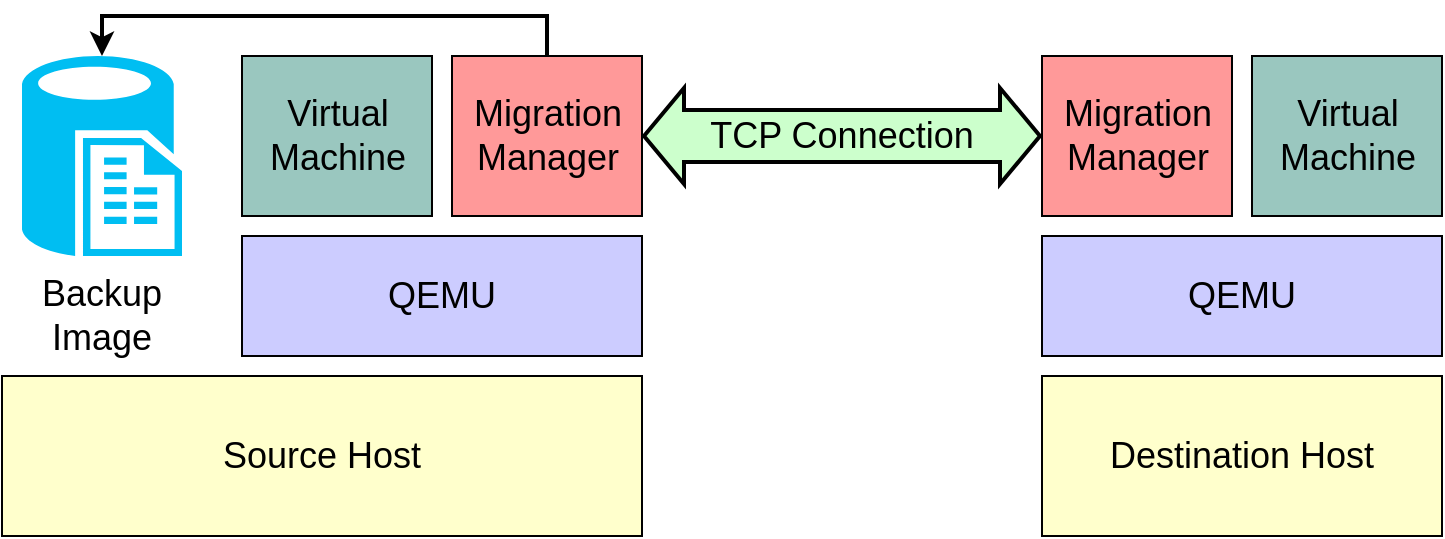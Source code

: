 <mxfile version="20.4.1" type="github">
  <diagram id="u5kzIT9bRQmSxLJKgCBW" name="第 1 页">
    <mxGraphModel dx="728" dy="468" grid="1" gridSize="10" guides="1" tooltips="1" connect="1" arrows="1" fold="1" page="1" pageScale="1" pageWidth="827" pageHeight="1169" math="0" shadow="0">
      <root>
        <mxCell id="0" />
        <mxCell id="1" parent="0" />
        <mxCell id="TkCIoPcJHNMCIFlm0-Ud-1" value="&lt;font style=&quot;font-size: 18px;&quot;&gt;Source Host&lt;/font&gt;" style="rounded=0;whiteSpace=wrap;html=1;fillColor=#FFFFCC;" vertex="1" parent="1">
          <mxGeometry y="240" width="320" height="80" as="geometry" />
        </mxCell>
        <mxCell id="TkCIoPcJHNMCIFlm0-Ud-2" value="&lt;font style=&quot;font-size: 18px;&quot;&gt;Destination Host&lt;/font&gt;" style="rounded=0;whiteSpace=wrap;html=1;fillColor=#FFFFCC;" vertex="1" parent="1">
          <mxGeometry x="520" y="240" width="200" height="80" as="geometry" />
        </mxCell>
        <mxCell id="TkCIoPcJHNMCIFlm0-Ud-3" value="" style="rounded=0;whiteSpace=wrap;html=1;fillColor=#CCCCFF;" vertex="1" parent="1">
          <mxGeometry x="120" y="170" width="200" height="60" as="geometry" />
        </mxCell>
        <mxCell id="TkCIoPcJHNMCIFlm0-Ud-4" value="" style="rounded=0;whiteSpace=wrap;html=1;fillColor=#CCCCFF;" vertex="1" parent="1">
          <mxGeometry x="520" y="170" width="200" height="60" as="geometry" />
        </mxCell>
        <mxCell id="TkCIoPcJHNMCIFlm0-Ud-5" value="" style="rounded=0;whiteSpace=wrap;html=1;fillColor=#9AC7BF;" vertex="1" parent="1">
          <mxGeometry x="120" y="80" width="95" height="80" as="geometry" />
        </mxCell>
        <mxCell id="TkCIoPcJHNMCIFlm0-Ud-18" style="edgeStyle=orthogonalEdgeStyle;rounded=0;orthogonalLoop=1;jettySize=auto;html=1;exitX=0.5;exitY=0;exitDx=0;exitDy=0;entryX=0.5;entryY=0;entryDx=0;entryDy=0;entryPerimeter=0;fontSize=18;strokeWidth=2;" edge="1" parent="1" source="TkCIoPcJHNMCIFlm0-Ud-6" target="TkCIoPcJHNMCIFlm0-Ud-16">
          <mxGeometry relative="1" as="geometry" />
        </mxCell>
        <mxCell id="TkCIoPcJHNMCIFlm0-Ud-6" value="" style="rounded=0;whiteSpace=wrap;html=1;fillColor=#FF9999;" vertex="1" parent="1">
          <mxGeometry x="225" y="80" width="95" height="80" as="geometry" />
        </mxCell>
        <mxCell id="TkCIoPcJHNMCIFlm0-Ud-8" value="&lt;font style=&quot;font-size: 18px;&quot;&gt;QEMU&lt;/font&gt;" style="text;html=1;strokeColor=none;fillColor=none;align=center;verticalAlign=middle;whiteSpace=wrap;rounded=0;" vertex="1" parent="1">
          <mxGeometry x="180" y="180" width="80" height="40" as="geometry" />
        </mxCell>
        <mxCell id="TkCIoPcJHNMCIFlm0-Ud-9" value="&lt;font style=&quot;font-size: 18px;&quot;&gt;QEMU&lt;/font&gt;" style="text;html=1;strokeColor=none;fillColor=none;align=center;verticalAlign=middle;whiteSpace=wrap;rounded=0;" vertex="1" parent="1">
          <mxGeometry x="580" y="180" width="80" height="40" as="geometry" />
        </mxCell>
        <mxCell id="TkCIoPcJHNMCIFlm0-Ud-10" value="" style="rounded=0;whiteSpace=wrap;html=1;fillColor=#FF9999;" vertex="1" parent="1">
          <mxGeometry x="520" y="80" width="95" height="80" as="geometry" />
        </mxCell>
        <mxCell id="TkCIoPcJHNMCIFlm0-Ud-11" value="" style="rounded=0;whiteSpace=wrap;html=1;fillColor=#9AC7BF;" vertex="1" parent="1">
          <mxGeometry x="625" y="80" width="95" height="80" as="geometry" />
        </mxCell>
        <mxCell id="TkCIoPcJHNMCIFlm0-Ud-12" value="&lt;font style=&quot;font-size: 18px;&quot;&gt;Virtual Machine&lt;/font&gt;" style="text;html=1;strokeColor=none;fillColor=none;align=center;verticalAlign=middle;whiteSpace=wrap;rounded=0;" vertex="1" parent="1">
          <mxGeometry x="127.5" y="100" width="80" height="40" as="geometry" />
        </mxCell>
        <mxCell id="TkCIoPcJHNMCIFlm0-Ud-13" value="&lt;font style=&quot;font-size: 18px;&quot;&gt;Virtual Machine&lt;/font&gt;" style="text;html=1;strokeColor=none;fillColor=none;align=center;verticalAlign=middle;whiteSpace=wrap;rounded=0;" vertex="1" parent="1">
          <mxGeometry x="632.5" y="100" width="80" height="40" as="geometry" />
        </mxCell>
        <mxCell id="TkCIoPcJHNMCIFlm0-Ud-14" value="&lt;font style=&quot;font-size: 18px;&quot;&gt;Migration Manager&lt;/font&gt;" style="text;html=1;strokeColor=none;fillColor=none;align=center;verticalAlign=middle;whiteSpace=wrap;rounded=0;" vertex="1" parent="1">
          <mxGeometry x="232.5" y="100" width="80" height="40" as="geometry" />
        </mxCell>
        <mxCell id="TkCIoPcJHNMCIFlm0-Ud-15" value="&lt;font style=&quot;font-size: 18px;&quot;&gt;Migration Manager&lt;/font&gt;" style="text;html=1;strokeColor=none;fillColor=none;align=center;verticalAlign=middle;whiteSpace=wrap;rounded=0;" vertex="1" parent="1">
          <mxGeometry x="527.5" y="100" width="80" height="40" as="geometry" />
        </mxCell>
        <mxCell id="TkCIoPcJHNMCIFlm0-Ud-16" value="" style="verticalLabelPosition=bottom;html=1;verticalAlign=top;align=center;strokeColor=none;fillColor=#00BEF2;shape=mxgraph.azure.sql_reporting;fontSize=18;" vertex="1" parent="1">
          <mxGeometry x="10" y="80" width="80" height="100" as="geometry" />
        </mxCell>
        <mxCell id="TkCIoPcJHNMCIFlm0-Ud-17" value="&lt;font style=&quot;font-size: 18px;&quot;&gt;Backup Image&lt;/font&gt;" style="text;html=1;strokeColor=none;fillColor=none;align=center;verticalAlign=middle;whiteSpace=wrap;rounded=0;" vertex="1" parent="1">
          <mxGeometry x="10" y="190" width="80" height="40" as="geometry" />
        </mxCell>
        <mxCell id="TkCIoPcJHNMCIFlm0-Ud-19" value="" style="shape=flexArrow;endArrow=classic;startArrow=classic;html=1;rounded=0;strokeWidth=2;fontSize=18;exitX=1;exitY=0.5;exitDx=0;exitDy=0;entryX=0;entryY=0.5;entryDx=0;entryDy=0;width=25;fillColor=#CCFFCC;" edge="1" parent="1" source="TkCIoPcJHNMCIFlm0-Ud-6" target="TkCIoPcJHNMCIFlm0-Ud-10">
          <mxGeometry width="100" height="100" relative="1" as="geometry">
            <mxPoint x="370" y="190" as="sourcePoint" />
            <mxPoint x="470" y="90" as="targetPoint" />
          </mxGeometry>
        </mxCell>
        <mxCell id="TkCIoPcJHNMCIFlm0-Ud-20" value="&lt;font style=&quot;font-size: 18px;&quot;&gt;TCP Connection&lt;/font&gt;" style="text;html=1;strokeColor=none;fillColor=none;align=center;verticalAlign=middle;whiteSpace=wrap;rounded=0;" vertex="1" parent="1">
          <mxGeometry x="340" y="100" width="160" height="40" as="geometry" />
        </mxCell>
      </root>
    </mxGraphModel>
  </diagram>
</mxfile>
